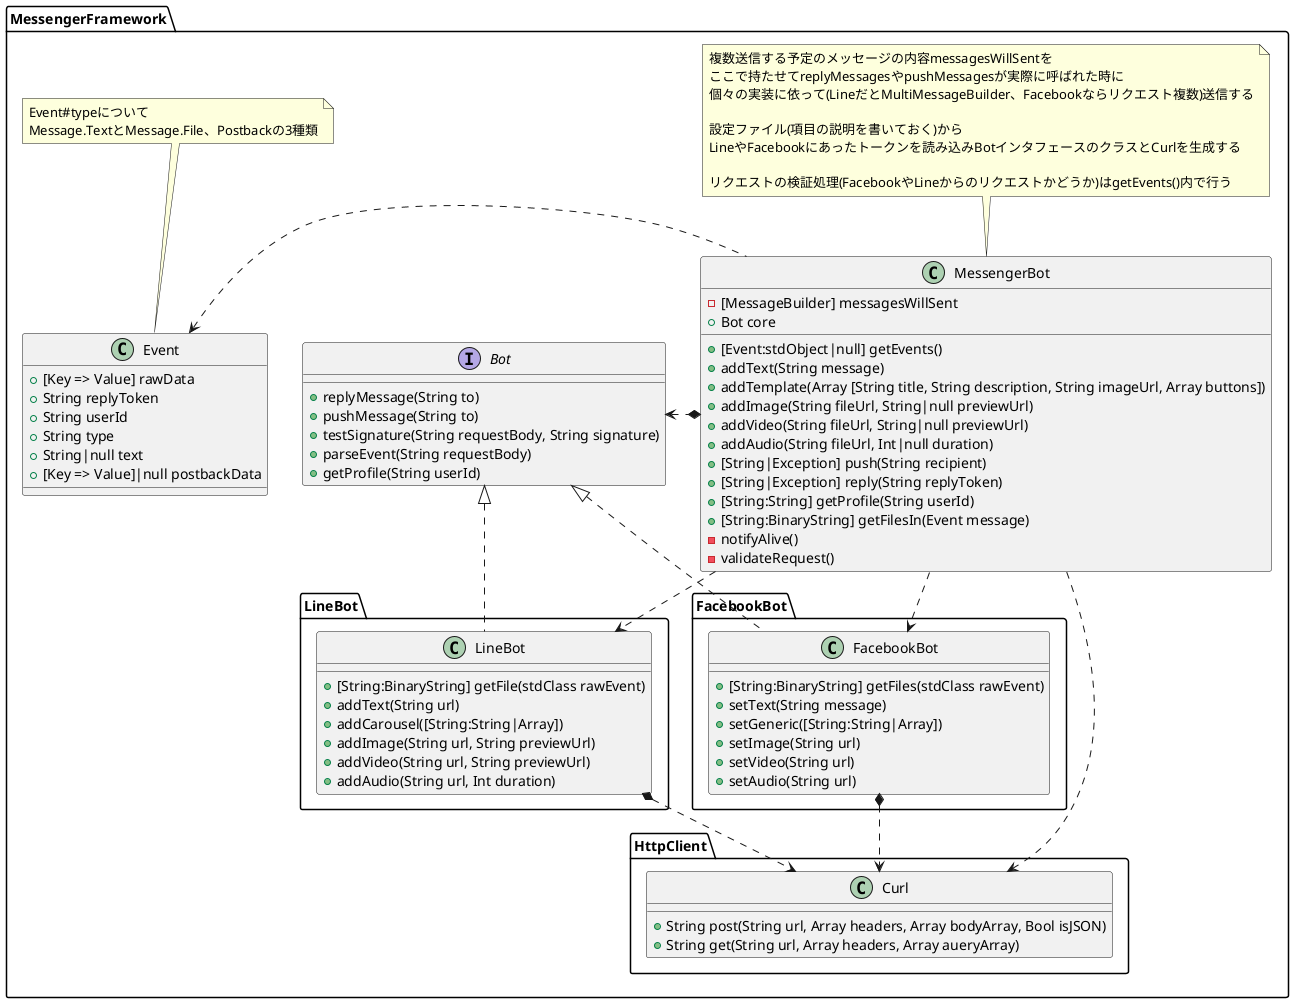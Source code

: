 @startuml

namespace MessengerFramework {

  interface "Bot" as IBot {
    + replyMessage(String to)
    + pushMessage(String to)
    + testSignature(String requestBody, String signature)
    + parseEvent(String requestBody)
    + getProfile(String userId)
  }

  class Event {
    + [Key => Value] rawData
    + String replyToken
    + String userId
    + String type
    + String|null text
    + [Key => Value]|null postbackData
  }

  note top of Event
    Event#typeについて
    Message.TextとMessage.File、Postbackの3種類
  end note

  class MessengerBot {
    - [MessageBuilder] messagesWillSent
    + Bot core
    + [Event:stdObject|null] getEvents()
    + addText(String message)
    + addTemplate(Array [String title, String description, String imageUrl, Array buttons])
    + addImage(String fileUrl, String|null previewUrl)
    + addVideo(String fileUrl, String|null previewUrl)
    + addAudio(String fileUrl, Int|null duration)
    + [String|Exception] push(String recipient)
    + [String|Exception] reply(String replyToken)
    + [String:String] getProfile(String userId)
    + [String:BinaryString] getFilesIn(Event message)
    - notifyAlive()
    - validateRequest()
  }

  note top of MessengerBot
    複数送信する予定のメッセージの内容messagesWillSentを
    ここで持たせてreplyMessagesやpushMessagesが実際に呼ばれた時に
    個々の実装に依って(LineだとMultiMessageBuilder、Facebookならリクエスト複数)送信する

    設定ファイル(項目の説明を書いておく)から
    LineやFacebookにあったトークンを読み込みBotインタフェースのクラスとCurlを生成する

    リクエストの検証処理(FacebookやLineからのリクエストかどうか)はgetEvents()内で行う
  end note

  namespace FacebookBot {

    class FacebookBot {
      + [String:BinaryString] getFiles(stdClass rawEvent)
      + setText(String message)
      + setGeneric([String:String|Array])
      + setImage(String url)
      + setVideo(String url)
      + setAudio(String url)
    }

  }

  namespace LineBot {

    class LineBot {
      + [String:BinaryString] getFile(stdClass rawEvent)
      + addText(String url)
      + addCarousel([String:String|Array])
      + addImage(String url, String previewUrl)
      + addVideo(String url, String previewUrl)
      + addAudio(String url, Int duration)
    }

  }

  namespace HttpClient {

    class Curl {
      + String post(String url, Array headers, Array bodyArray, Bool isJSON)
      + String get(String url, Array headers, Array aueryArray)
    }

  }

}

' MessengerFramework内の関連

MessengerFramework.MessengerBot *.l.> MessengerFramework.IBot
MessengerFramework.MessengerBot .d.> MessengerFramework.FacebookBot.FacebookBot
MessengerFramework.MessengerBot .d.> MessengerFramework.LineBot.LineBot
MessengerFramework.MessengerBot .l.> MessengerFramework.HttpClient.Curl
MessengerFramework.MessengerBot .l.> MessengerFramework.Event

MessengerFramework.FacebookBot.FacebookBot .u.|> MessengerFramework.IBot
MessengerFramework.FacebookBot.FacebookBot *..> MessengerFramework.HttpClient.Curl

MessengerFramework.LineBot.LineBot .u.|> MessengerFramework.IBot
MessengerFramework.LineBot.LineBot *..> MessengerFramework.HttpClient.Curl

@enduml
